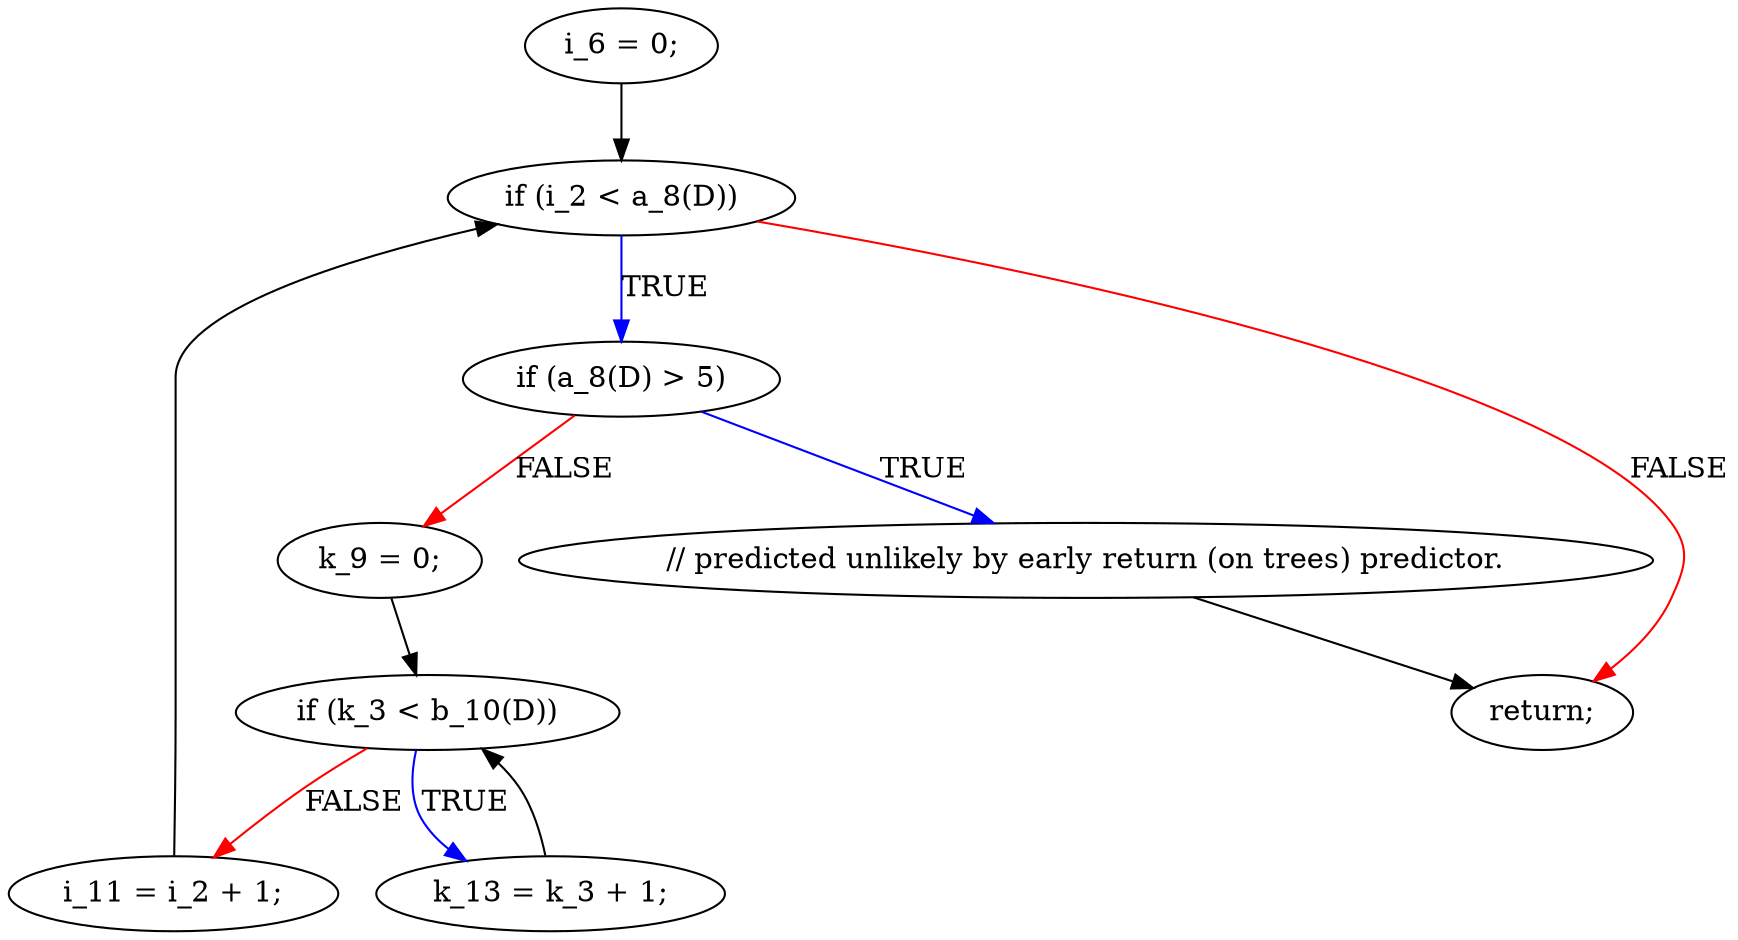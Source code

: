 digraph { // mcdc016c
    A2 [label="i_6 = 0;"];
    A3 [label="if (a_8(D) > 5)"];
    A4 [label="// predicted unlikely by early return (on trees) predictor."];
    A5 [label="k_9 = 0;"];
    A6 [label="k_13 = k_3 + 1;"];
    A7 [label="if (k_3 < b_10(D))"];
    A8 [label="i_11 = i_2 + 1;"];
    A9 [label="if (i_2 < a_8(D))"];
    A10 [label="return;"];
    A2 -> A9 [label="", color="black"];
    A3 -> A4 [label="TRUE", color="blue"];
    A3 -> A5 [label="FALSE", color="red"];
    A4 -> A10 [label="", color="black"];
    A5 -> A7 [label="", color="black"];
    A6 -> A7 [label="", color="black"];
    A7 -> A6 [label="TRUE", color="blue"];
    A7 -> A8 [label="FALSE", color="red"];
    A8 -> A9 [label="", color="black"];
    A9 -> A3 [label="TRUE", color="blue"];
    A9 -> A10 [label="FALSE", color="red"];
}
